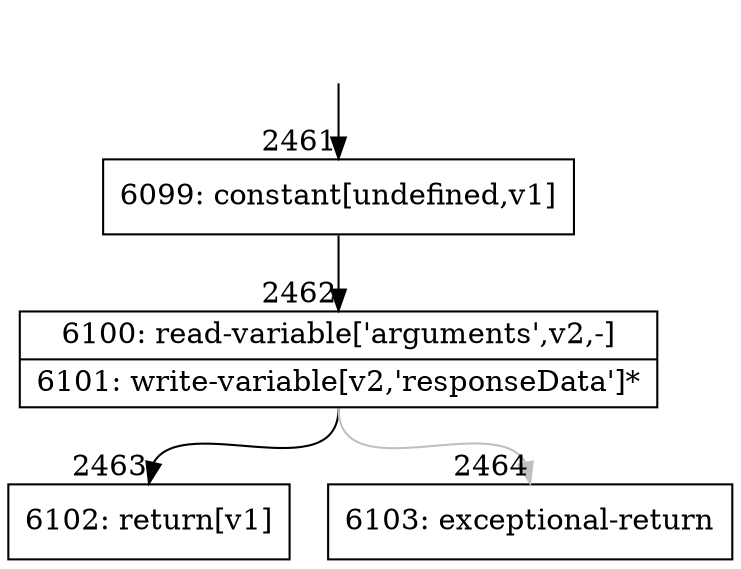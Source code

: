 digraph {
rankdir="TD"
BB_entry224[shape=none,label=""];
BB_entry224 -> BB2461 [tailport=s, headport=n, headlabel="    2461"]
BB2461 [shape=record label="{6099: constant[undefined,v1]}" ] 
BB2461 -> BB2462 [tailport=s, headport=n, headlabel="      2462"]
BB2462 [shape=record label="{6100: read-variable['arguments',v2,-]|6101: write-variable[v2,'responseData']*}" ] 
BB2462 -> BB2463 [tailport=s, headport=n, headlabel="      2463"]
BB2462 -> BB2464 [tailport=s, headport=n, color=gray, headlabel="      2464"]
BB2463 [shape=record label="{6102: return[v1]}" ] 
BB2464 [shape=record label="{6103: exceptional-return}" ] 
//#$~ 1268
}
